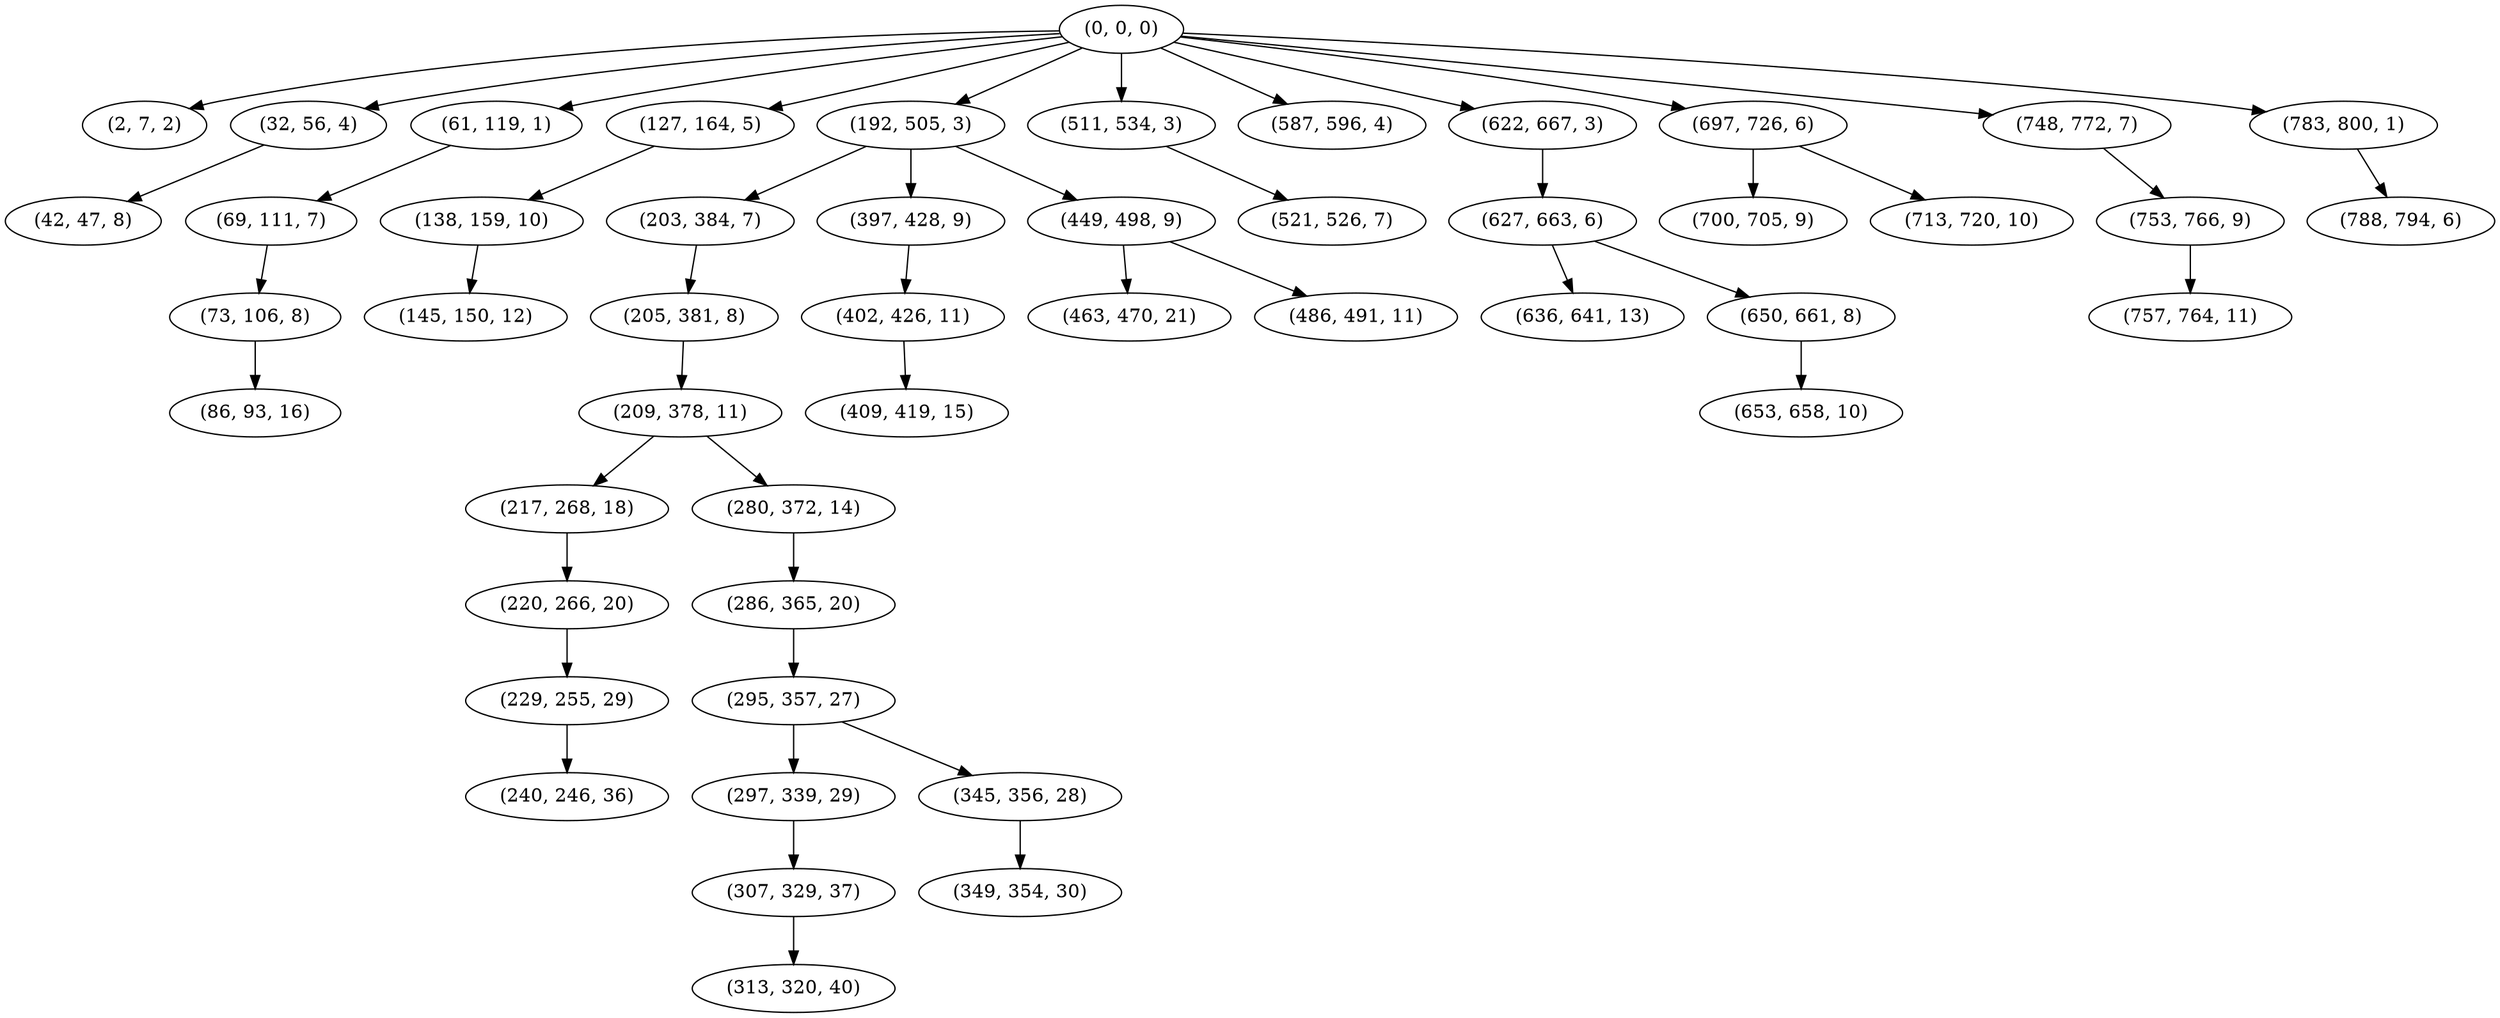 digraph tree {
    "(0, 0, 0)";
    "(2, 7, 2)";
    "(32, 56, 4)";
    "(42, 47, 8)";
    "(61, 119, 1)";
    "(69, 111, 7)";
    "(73, 106, 8)";
    "(86, 93, 16)";
    "(127, 164, 5)";
    "(138, 159, 10)";
    "(145, 150, 12)";
    "(192, 505, 3)";
    "(203, 384, 7)";
    "(205, 381, 8)";
    "(209, 378, 11)";
    "(217, 268, 18)";
    "(220, 266, 20)";
    "(229, 255, 29)";
    "(240, 246, 36)";
    "(280, 372, 14)";
    "(286, 365, 20)";
    "(295, 357, 27)";
    "(297, 339, 29)";
    "(307, 329, 37)";
    "(313, 320, 40)";
    "(345, 356, 28)";
    "(349, 354, 30)";
    "(397, 428, 9)";
    "(402, 426, 11)";
    "(409, 419, 15)";
    "(449, 498, 9)";
    "(463, 470, 21)";
    "(486, 491, 11)";
    "(511, 534, 3)";
    "(521, 526, 7)";
    "(587, 596, 4)";
    "(622, 667, 3)";
    "(627, 663, 6)";
    "(636, 641, 13)";
    "(650, 661, 8)";
    "(653, 658, 10)";
    "(697, 726, 6)";
    "(700, 705, 9)";
    "(713, 720, 10)";
    "(748, 772, 7)";
    "(753, 766, 9)";
    "(757, 764, 11)";
    "(783, 800, 1)";
    "(788, 794, 6)";
    "(0, 0, 0)" -> "(2, 7, 2)";
    "(0, 0, 0)" -> "(32, 56, 4)";
    "(0, 0, 0)" -> "(61, 119, 1)";
    "(0, 0, 0)" -> "(127, 164, 5)";
    "(0, 0, 0)" -> "(192, 505, 3)";
    "(0, 0, 0)" -> "(511, 534, 3)";
    "(0, 0, 0)" -> "(587, 596, 4)";
    "(0, 0, 0)" -> "(622, 667, 3)";
    "(0, 0, 0)" -> "(697, 726, 6)";
    "(0, 0, 0)" -> "(748, 772, 7)";
    "(0, 0, 0)" -> "(783, 800, 1)";
    "(32, 56, 4)" -> "(42, 47, 8)";
    "(61, 119, 1)" -> "(69, 111, 7)";
    "(69, 111, 7)" -> "(73, 106, 8)";
    "(73, 106, 8)" -> "(86, 93, 16)";
    "(127, 164, 5)" -> "(138, 159, 10)";
    "(138, 159, 10)" -> "(145, 150, 12)";
    "(192, 505, 3)" -> "(203, 384, 7)";
    "(192, 505, 3)" -> "(397, 428, 9)";
    "(192, 505, 3)" -> "(449, 498, 9)";
    "(203, 384, 7)" -> "(205, 381, 8)";
    "(205, 381, 8)" -> "(209, 378, 11)";
    "(209, 378, 11)" -> "(217, 268, 18)";
    "(209, 378, 11)" -> "(280, 372, 14)";
    "(217, 268, 18)" -> "(220, 266, 20)";
    "(220, 266, 20)" -> "(229, 255, 29)";
    "(229, 255, 29)" -> "(240, 246, 36)";
    "(280, 372, 14)" -> "(286, 365, 20)";
    "(286, 365, 20)" -> "(295, 357, 27)";
    "(295, 357, 27)" -> "(297, 339, 29)";
    "(295, 357, 27)" -> "(345, 356, 28)";
    "(297, 339, 29)" -> "(307, 329, 37)";
    "(307, 329, 37)" -> "(313, 320, 40)";
    "(345, 356, 28)" -> "(349, 354, 30)";
    "(397, 428, 9)" -> "(402, 426, 11)";
    "(402, 426, 11)" -> "(409, 419, 15)";
    "(449, 498, 9)" -> "(463, 470, 21)";
    "(449, 498, 9)" -> "(486, 491, 11)";
    "(511, 534, 3)" -> "(521, 526, 7)";
    "(622, 667, 3)" -> "(627, 663, 6)";
    "(627, 663, 6)" -> "(636, 641, 13)";
    "(627, 663, 6)" -> "(650, 661, 8)";
    "(650, 661, 8)" -> "(653, 658, 10)";
    "(697, 726, 6)" -> "(700, 705, 9)";
    "(697, 726, 6)" -> "(713, 720, 10)";
    "(748, 772, 7)" -> "(753, 766, 9)";
    "(753, 766, 9)" -> "(757, 764, 11)";
    "(783, 800, 1)" -> "(788, 794, 6)";
}
